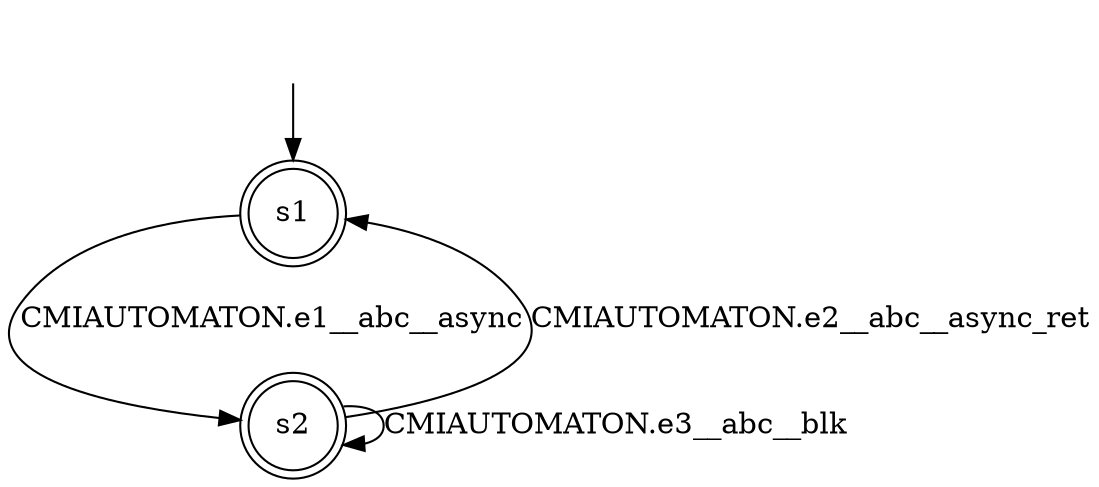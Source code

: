 digraph automaton {
	1 [label=<s1> shape="doublecircle"];
	2 [label=<s2> shape="doublecircle"];
	__init1 [label=<> shape="none"];
	__init1 -> 1;
	1 -> 2 [label=<CMIAUTOMATON.e1__abc__async> id="1-0-2"];
	2 -> 1 [label=<CMIAUTOMATON.e2__abc__async_ret> id="2-0-1"];
	2 -> 2 [label=<CMIAUTOMATON.e3__abc__blk> id="2-1-2"];
}
